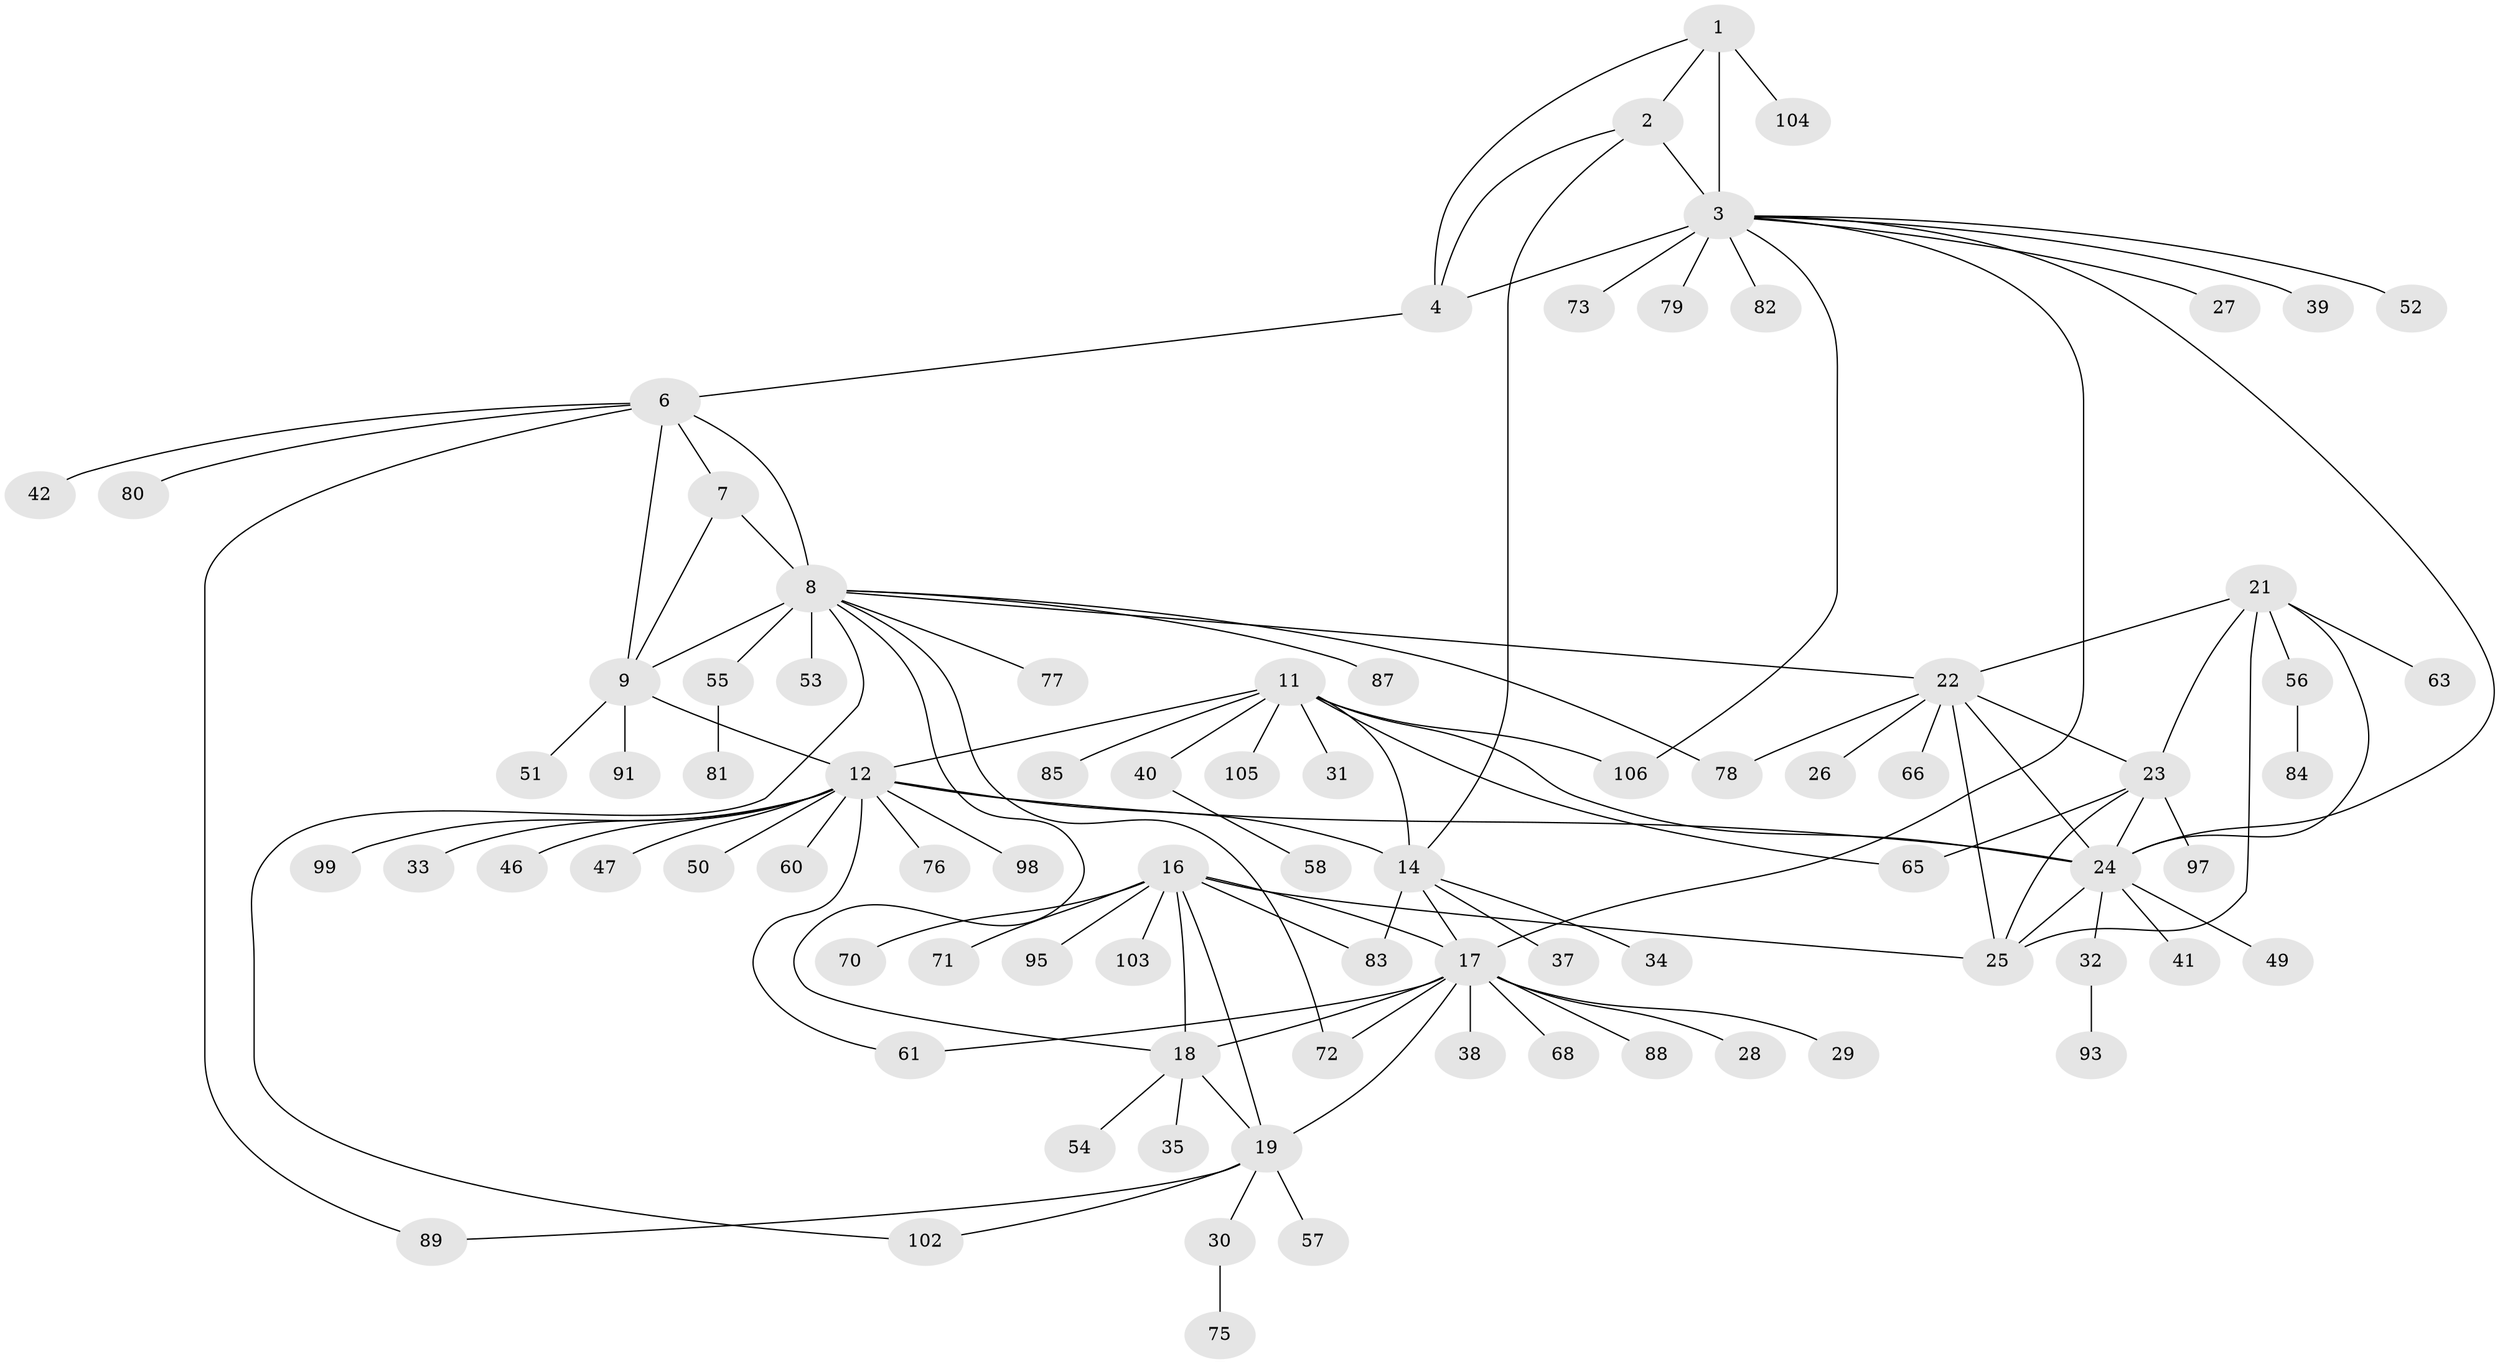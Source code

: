 // original degree distribution, {6: 0.05660377358490566, 7: 0.04716981132075472, 10: 0.03773584905660377, 9: 0.03773584905660377, 4: 0.009433962264150943, 11: 0.018867924528301886, 12: 0.009433962264150943, 8: 0.009433962264150943, 5: 0.009433962264150943, 2: 0.1792452830188679, 1: 0.5754716981132075, 3: 0.009433962264150943}
// Generated by graph-tools (version 1.1) at 2025/42/03/06/25 10:42:11]
// undirected, 83 vertices, 113 edges
graph export_dot {
graph [start="1"]
  node [color=gray90,style=filled];
  1 [super="+62"];
  2 [super="+92"];
  3 [super="+5"];
  4 [super="+74"];
  6 [super="+86"];
  7;
  8 [super="+10"];
  9 [super="+69"];
  11 [super="+43"];
  12 [super="+13"];
  14 [super="+15"];
  16 [super="+36"];
  17 [super="+20"];
  18 [super="+48"];
  19 [super="+45"];
  21 [super="+100"];
  22 [super="+64"];
  23 [super="+44"];
  24 [super="+59"];
  25;
  26 [super="+96"];
  27;
  28;
  29;
  30;
  31 [super="+94"];
  32;
  33;
  34;
  35;
  37;
  38;
  39;
  40;
  41;
  42;
  46;
  47;
  49;
  50;
  51;
  52;
  53;
  54;
  55 [super="+67"];
  56;
  57;
  58;
  60 [super="+101"];
  61;
  63;
  65;
  66;
  68;
  70;
  71;
  72;
  73;
  75;
  76;
  77;
  78;
  79;
  80;
  81;
  82;
  83;
  84;
  85;
  87;
  88 [super="+90"];
  89;
  91;
  93;
  95;
  97;
  98;
  99;
  102;
  103;
  104;
  105;
  106;
  1 -- 2;
  1 -- 3 [weight=2];
  1 -- 4;
  1 -- 104;
  2 -- 3 [weight=2];
  2 -- 4;
  2 -- 14;
  3 -- 4 [weight=2];
  3 -- 24;
  3 -- 79;
  3 -- 39;
  3 -- 73;
  3 -- 106;
  3 -- 82;
  3 -- 52;
  3 -- 27;
  3 -- 17;
  4 -- 6;
  6 -- 7;
  6 -- 8 [weight=2];
  6 -- 9;
  6 -- 42;
  6 -- 80;
  6 -- 89;
  7 -- 8 [weight=2];
  7 -- 9;
  8 -- 9 [weight=2];
  8 -- 22;
  8 -- 53;
  8 -- 55;
  8 -- 72;
  8 -- 77;
  8 -- 78;
  8 -- 102;
  8 -- 18;
  8 -- 87;
  9 -- 12;
  9 -- 51;
  9 -- 91;
  11 -- 12 [weight=2];
  11 -- 14 [weight=2];
  11 -- 24;
  11 -- 31;
  11 -- 40;
  11 -- 65;
  11 -- 85;
  11 -- 105;
  11 -- 106;
  12 -- 14 [weight=4];
  12 -- 46;
  12 -- 50;
  12 -- 61;
  12 -- 99;
  12 -- 33;
  12 -- 98;
  12 -- 76;
  12 -- 47;
  12 -- 24;
  12 -- 60;
  14 -- 34;
  14 -- 37;
  14 -- 83;
  14 -- 17;
  16 -- 17 [weight=2];
  16 -- 18;
  16 -- 19;
  16 -- 25;
  16 -- 70;
  16 -- 71;
  16 -- 83;
  16 -- 95;
  16 -- 103;
  17 -- 18 [weight=2];
  17 -- 19 [weight=2];
  17 -- 29;
  17 -- 61;
  17 -- 72;
  17 -- 68;
  17 -- 38;
  17 -- 88;
  17 -- 28;
  18 -- 19;
  18 -- 35;
  18 -- 54;
  19 -- 30;
  19 -- 57;
  19 -- 89;
  19 -- 102;
  21 -- 22;
  21 -- 23;
  21 -- 24;
  21 -- 25;
  21 -- 56;
  21 -- 63;
  22 -- 23;
  22 -- 24;
  22 -- 25;
  22 -- 26;
  22 -- 66;
  22 -- 78;
  23 -- 24;
  23 -- 25;
  23 -- 97;
  23 -- 65;
  24 -- 25;
  24 -- 32;
  24 -- 41;
  24 -- 49;
  30 -- 75;
  32 -- 93;
  40 -- 58;
  55 -- 81;
  56 -- 84;
}
